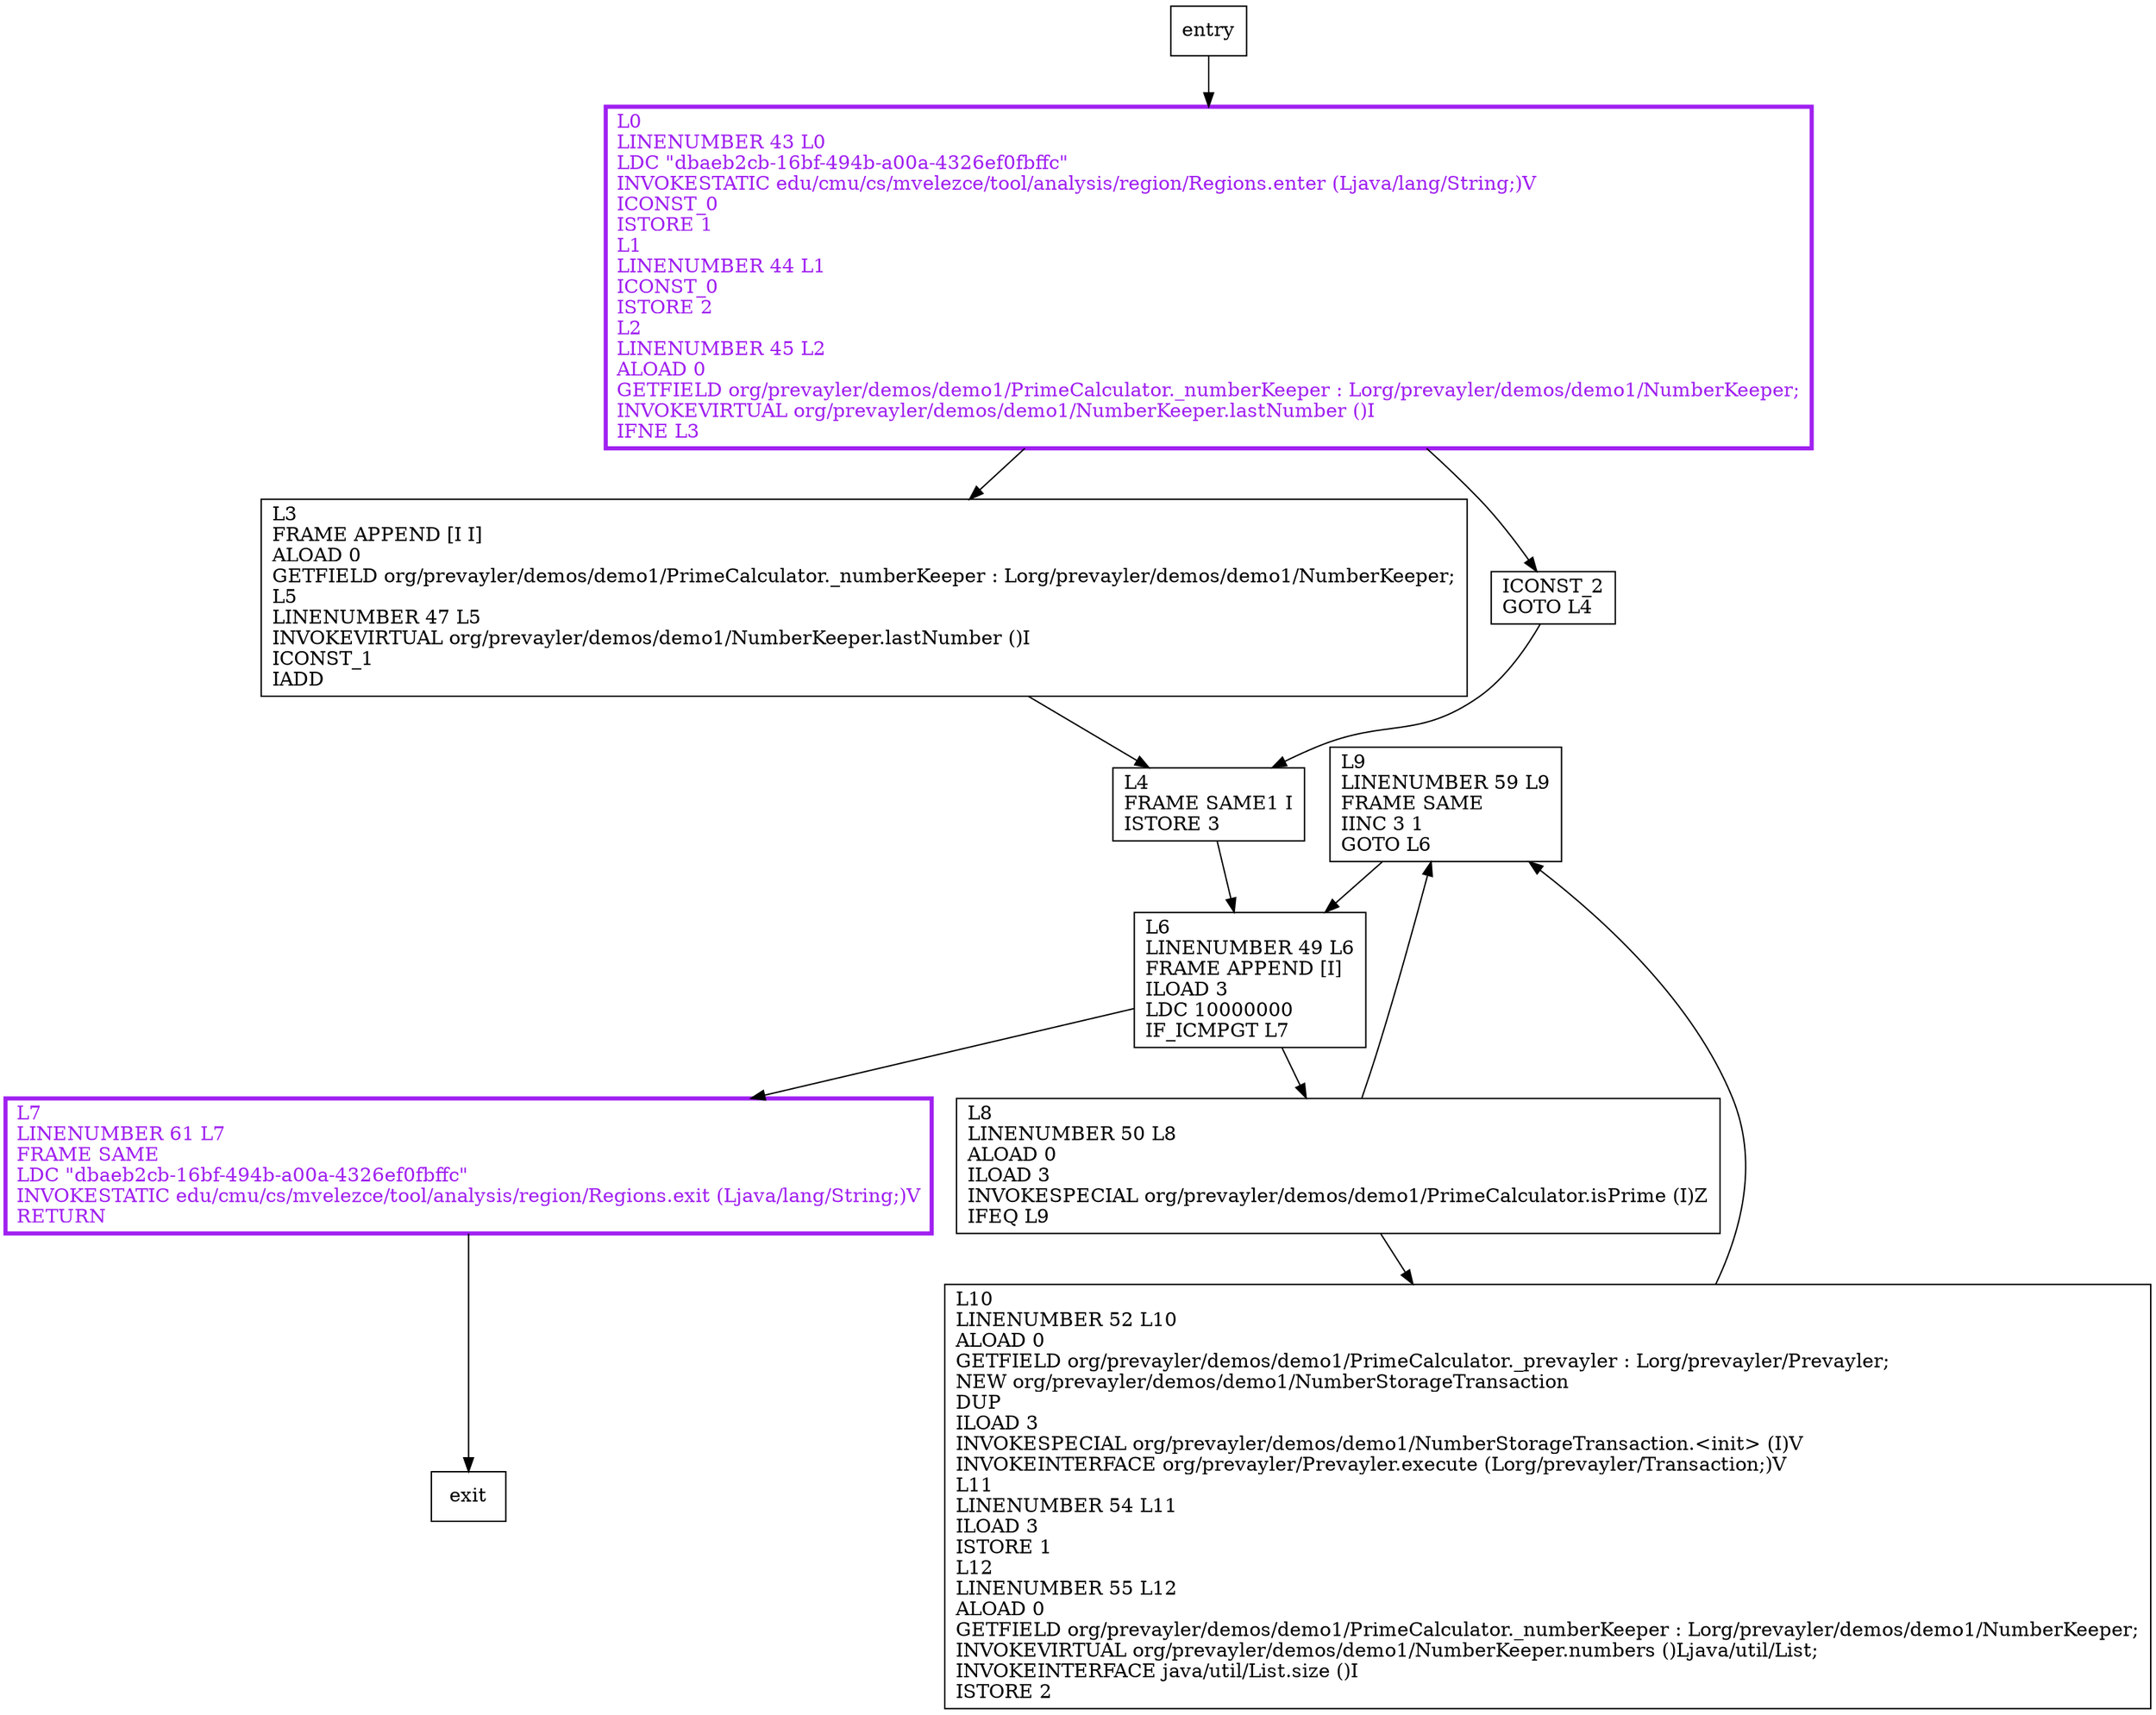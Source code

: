 digraph start1 {
node [shape=record];
181836961 [label="L9\lLINENUMBER 59 L9\lFRAME SAME\lIINC 3 1\lGOTO L6\l"];
1344155695 [label="L10\lLINENUMBER 52 L10\lALOAD 0\lGETFIELD org/prevayler/demos/demo1/PrimeCalculator._prevayler : Lorg/prevayler/Prevayler;\lNEW org/prevayler/demos/demo1/NumberStorageTransaction\lDUP\lILOAD 3\lINVOKESPECIAL org/prevayler/demos/demo1/NumberStorageTransaction.\<init\> (I)V\lINVOKEINTERFACE org/prevayler/Prevayler.execute (Lorg/prevayler/Transaction;)V\lL11\lLINENUMBER 54 L11\lILOAD 3\lISTORE 1\lL12\lLINENUMBER 55 L12\lALOAD 0\lGETFIELD org/prevayler/demos/demo1/PrimeCalculator._numberKeeper : Lorg/prevayler/demos/demo1/NumberKeeper;\lINVOKEVIRTUAL org/prevayler/demos/demo1/NumberKeeper.numbers ()Ljava/util/List;\lINVOKEINTERFACE java/util/List.size ()I\lISTORE 2\l"];
1133134634 [label="L6\lLINENUMBER 49 L6\lFRAME APPEND [I]\lILOAD 3\lLDC 10000000\lIF_ICMPGT L7\l"];
276224709 [label="L3\lFRAME APPEND [I I]\lALOAD 0\lGETFIELD org/prevayler/demos/demo1/PrimeCalculator._numberKeeper : Lorg/prevayler/demos/demo1/NumberKeeper;\lL5\lLINENUMBER 47 L5\lINVOKEVIRTUAL org/prevayler/demos/demo1/NumberKeeper.lastNumber ()I\lICONST_1\lIADD\l"];
1548503636 [label="ICONST_2\lGOTO L4\l"];
296318843 [label="L4\lFRAME SAME1 I\lISTORE 3\l"];
309346040 [label="L7\lLINENUMBER 61 L7\lFRAME SAME\lLDC \"dbaeb2cb-16bf-494b-a00a-4326ef0fbffc\"\lINVOKESTATIC edu/cmu/cs/mvelezce/tool/analysis/region/Regions.exit (Ljava/lang/String;)V\lRETURN\l"];
888569473 [label="L8\lLINENUMBER 50 L8\lALOAD 0\lILOAD 3\lINVOKESPECIAL org/prevayler/demos/demo1/PrimeCalculator.isPrime (I)Z\lIFEQ L9\l"];
437467447 [label="L0\lLINENUMBER 43 L0\lLDC \"dbaeb2cb-16bf-494b-a00a-4326ef0fbffc\"\lINVOKESTATIC edu/cmu/cs/mvelezce/tool/analysis/region/Regions.enter (Ljava/lang/String;)V\lICONST_0\lISTORE 1\lL1\lLINENUMBER 44 L1\lICONST_0\lISTORE 2\lL2\lLINENUMBER 45 L2\lALOAD 0\lGETFIELD org/prevayler/demos/demo1/PrimeCalculator._numberKeeper : Lorg/prevayler/demos/demo1/NumberKeeper;\lINVOKEVIRTUAL org/prevayler/demos/demo1/NumberKeeper.lastNumber ()I\lIFNE L3\l"];
entry;
exit;
181836961 -> 1133134634;
1344155695 -> 181836961;
entry -> 437467447;
1133134634 -> 309346040;
1133134634 -> 888569473;
276224709 -> 296318843;
1548503636 -> 296318843;
296318843 -> 1133134634;
309346040 -> exit;
888569473 -> 181836961;
888569473 -> 1344155695;
437467447 -> 276224709;
437467447 -> 1548503636;
309346040[fontcolor="purple", penwidth=3, color="purple"];
437467447[fontcolor="purple", penwidth=3, color="purple"];
}
